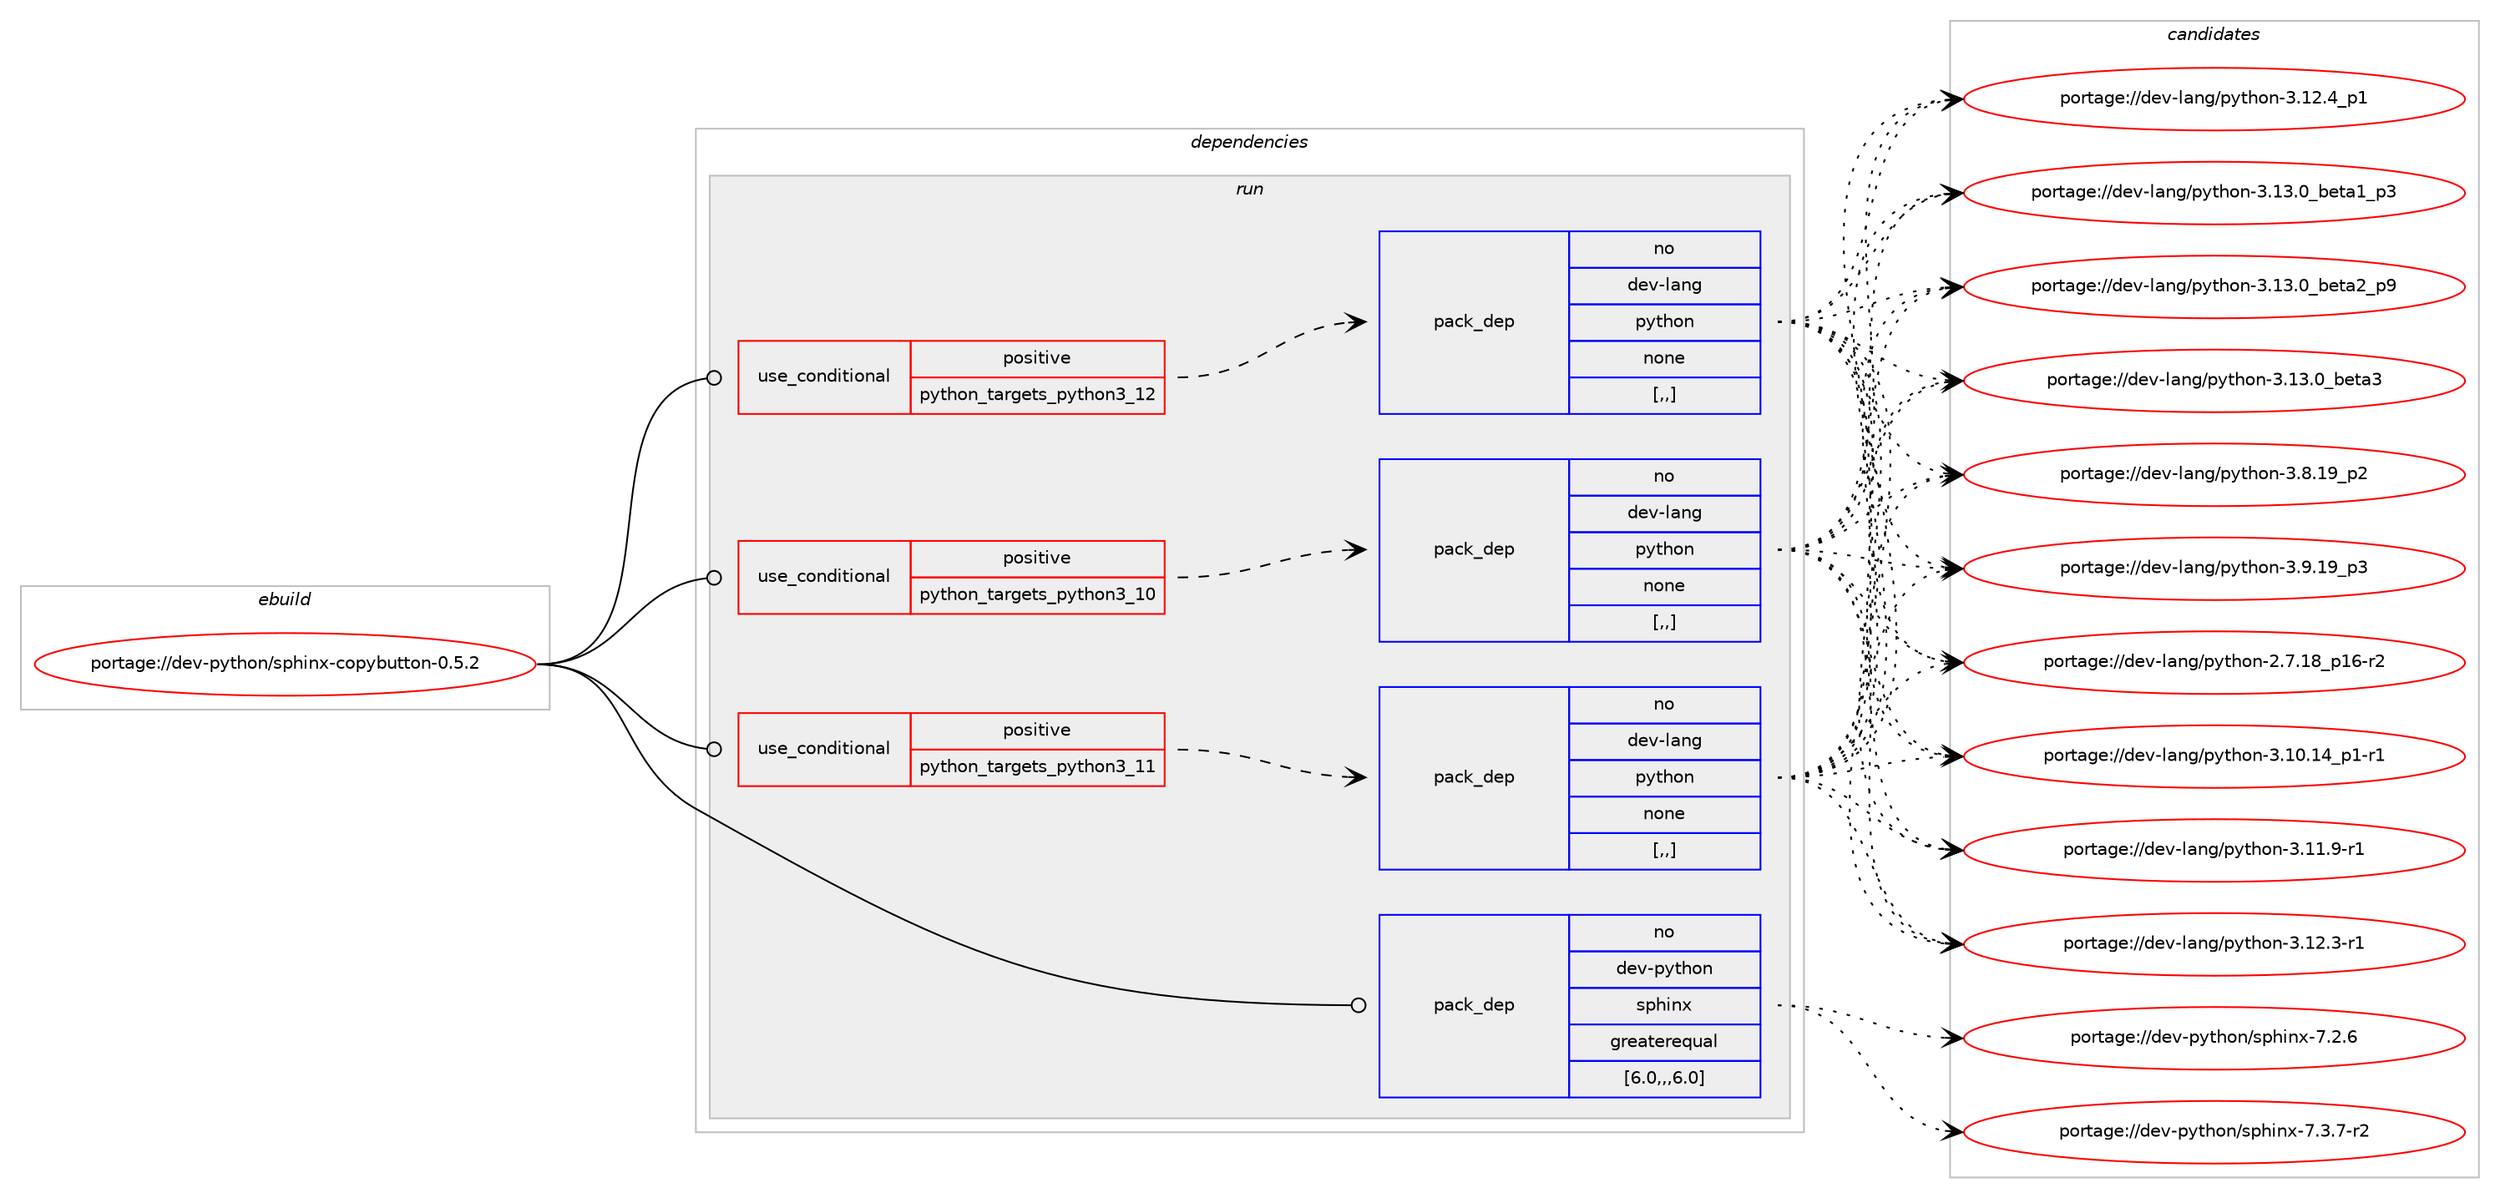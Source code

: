 digraph prolog {

# *************
# Graph options
# *************

newrank=true;
concentrate=true;
compound=true;
graph [rankdir=LR,fontname=Helvetica,fontsize=10,ranksep=1.5];#, ranksep=2.5, nodesep=0.2];
edge  [arrowhead=vee];
node  [fontname=Helvetica,fontsize=10];

# **********
# The ebuild
# **********

subgraph cluster_leftcol {
color=gray;
rank=same;
label=<<i>ebuild</i>>;
id [label="portage://dev-python/sphinx-copybutton-0.5.2", color=red, width=4, href="../dev-python/sphinx-copybutton-0.5.2.svg"];
}

# ****************
# The dependencies
# ****************

subgraph cluster_midcol {
color=gray;
label=<<i>dependencies</i>>;
subgraph cluster_compile {
fillcolor="#eeeeee";
style=filled;
label=<<i>compile</i>>;
}
subgraph cluster_compileandrun {
fillcolor="#eeeeee";
style=filled;
label=<<i>compile and run</i>>;
}
subgraph cluster_run {
fillcolor="#eeeeee";
style=filled;
label=<<i>run</i>>;
subgraph cond38533 {
dependency159821 [label=<<TABLE BORDER="0" CELLBORDER="1" CELLSPACING="0" CELLPADDING="4"><TR><TD ROWSPAN="3" CELLPADDING="10">use_conditional</TD></TR><TR><TD>positive</TD></TR><TR><TD>python_targets_python3_10</TD></TR></TABLE>>, shape=none, color=red];
subgraph pack120050 {
dependency159822 [label=<<TABLE BORDER="0" CELLBORDER="1" CELLSPACING="0" CELLPADDING="4" WIDTH="220"><TR><TD ROWSPAN="6" CELLPADDING="30">pack_dep</TD></TR><TR><TD WIDTH="110">no</TD></TR><TR><TD>dev-lang</TD></TR><TR><TD>python</TD></TR><TR><TD>none</TD></TR><TR><TD>[,,]</TD></TR></TABLE>>, shape=none, color=blue];
}
dependency159821:e -> dependency159822:w [weight=20,style="dashed",arrowhead="vee"];
}
id:e -> dependency159821:w [weight=20,style="solid",arrowhead="odot"];
subgraph cond38534 {
dependency159823 [label=<<TABLE BORDER="0" CELLBORDER="1" CELLSPACING="0" CELLPADDING="4"><TR><TD ROWSPAN="3" CELLPADDING="10">use_conditional</TD></TR><TR><TD>positive</TD></TR><TR><TD>python_targets_python3_11</TD></TR></TABLE>>, shape=none, color=red];
subgraph pack120051 {
dependency159824 [label=<<TABLE BORDER="0" CELLBORDER="1" CELLSPACING="0" CELLPADDING="4" WIDTH="220"><TR><TD ROWSPAN="6" CELLPADDING="30">pack_dep</TD></TR><TR><TD WIDTH="110">no</TD></TR><TR><TD>dev-lang</TD></TR><TR><TD>python</TD></TR><TR><TD>none</TD></TR><TR><TD>[,,]</TD></TR></TABLE>>, shape=none, color=blue];
}
dependency159823:e -> dependency159824:w [weight=20,style="dashed",arrowhead="vee"];
}
id:e -> dependency159823:w [weight=20,style="solid",arrowhead="odot"];
subgraph cond38535 {
dependency159825 [label=<<TABLE BORDER="0" CELLBORDER="1" CELLSPACING="0" CELLPADDING="4"><TR><TD ROWSPAN="3" CELLPADDING="10">use_conditional</TD></TR><TR><TD>positive</TD></TR><TR><TD>python_targets_python3_12</TD></TR></TABLE>>, shape=none, color=red];
subgraph pack120052 {
dependency159826 [label=<<TABLE BORDER="0" CELLBORDER="1" CELLSPACING="0" CELLPADDING="4" WIDTH="220"><TR><TD ROWSPAN="6" CELLPADDING="30">pack_dep</TD></TR><TR><TD WIDTH="110">no</TD></TR><TR><TD>dev-lang</TD></TR><TR><TD>python</TD></TR><TR><TD>none</TD></TR><TR><TD>[,,]</TD></TR></TABLE>>, shape=none, color=blue];
}
dependency159825:e -> dependency159826:w [weight=20,style="dashed",arrowhead="vee"];
}
id:e -> dependency159825:w [weight=20,style="solid",arrowhead="odot"];
subgraph pack120053 {
dependency159827 [label=<<TABLE BORDER="0" CELLBORDER="1" CELLSPACING="0" CELLPADDING="4" WIDTH="220"><TR><TD ROWSPAN="6" CELLPADDING="30">pack_dep</TD></TR><TR><TD WIDTH="110">no</TD></TR><TR><TD>dev-python</TD></TR><TR><TD>sphinx</TD></TR><TR><TD>greaterequal</TD></TR><TR><TD>[6.0,,,6.0]</TD></TR></TABLE>>, shape=none, color=blue];
}
id:e -> dependency159827:w [weight=20,style="solid",arrowhead="odot"];
}
}

# **************
# The candidates
# **************

subgraph cluster_choices {
rank=same;
color=gray;
label=<<i>candidates</i>>;

subgraph choice120050 {
color=black;
nodesep=1;
choice100101118451089711010347112121116104111110455046554649569511249544511450 [label="portage://dev-lang/python-2.7.18_p16-r2", color=red, width=4,href="../dev-lang/python-2.7.18_p16-r2.svg"];
choice100101118451089711010347112121116104111110455146494846495295112494511449 [label="portage://dev-lang/python-3.10.14_p1-r1", color=red, width=4,href="../dev-lang/python-3.10.14_p1-r1.svg"];
choice100101118451089711010347112121116104111110455146494946574511449 [label="portage://dev-lang/python-3.11.9-r1", color=red, width=4,href="../dev-lang/python-3.11.9-r1.svg"];
choice100101118451089711010347112121116104111110455146495046514511449 [label="portage://dev-lang/python-3.12.3-r1", color=red, width=4,href="../dev-lang/python-3.12.3-r1.svg"];
choice100101118451089711010347112121116104111110455146495046529511249 [label="portage://dev-lang/python-3.12.4_p1", color=red, width=4,href="../dev-lang/python-3.12.4_p1.svg"];
choice10010111845108971101034711212111610411111045514649514648959810111697499511251 [label="portage://dev-lang/python-3.13.0_beta1_p3", color=red, width=4,href="../dev-lang/python-3.13.0_beta1_p3.svg"];
choice10010111845108971101034711212111610411111045514649514648959810111697509511257 [label="portage://dev-lang/python-3.13.0_beta2_p9", color=red, width=4,href="../dev-lang/python-3.13.0_beta2_p9.svg"];
choice1001011184510897110103471121211161041111104551464951464895981011169751 [label="portage://dev-lang/python-3.13.0_beta3", color=red, width=4,href="../dev-lang/python-3.13.0_beta3.svg"];
choice100101118451089711010347112121116104111110455146564649579511250 [label="portage://dev-lang/python-3.8.19_p2", color=red, width=4,href="../dev-lang/python-3.8.19_p2.svg"];
choice100101118451089711010347112121116104111110455146574649579511251 [label="portage://dev-lang/python-3.9.19_p3", color=red, width=4,href="../dev-lang/python-3.9.19_p3.svg"];
dependency159822:e -> choice100101118451089711010347112121116104111110455046554649569511249544511450:w [style=dotted,weight="100"];
dependency159822:e -> choice100101118451089711010347112121116104111110455146494846495295112494511449:w [style=dotted,weight="100"];
dependency159822:e -> choice100101118451089711010347112121116104111110455146494946574511449:w [style=dotted,weight="100"];
dependency159822:e -> choice100101118451089711010347112121116104111110455146495046514511449:w [style=dotted,weight="100"];
dependency159822:e -> choice100101118451089711010347112121116104111110455146495046529511249:w [style=dotted,weight="100"];
dependency159822:e -> choice10010111845108971101034711212111610411111045514649514648959810111697499511251:w [style=dotted,weight="100"];
dependency159822:e -> choice10010111845108971101034711212111610411111045514649514648959810111697509511257:w [style=dotted,weight="100"];
dependency159822:e -> choice1001011184510897110103471121211161041111104551464951464895981011169751:w [style=dotted,weight="100"];
dependency159822:e -> choice100101118451089711010347112121116104111110455146564649579511250:w [style=dotted,weight="100"];
dependency159822:e -> choice100101118451089711010347112121116104111110455146574649579511251:w [style=dotted,weight="100"];
}
subgraph choice120051 {
color=black;
nodesep=1;
choice100101118451089711010347112121116104111110455046554649569511249544511450 [label="portage://dev-lang/python-2.7.18_p16-r2", color=red, width=4,href="../dev-lang/python-2.7.18_p16-r2.svg"];
choice100101118451089711010347112121116104111110455146494846495295112494511449 [label="portage://dev-lang/python-3.10.14_p1-r1", color=red, width=4,href="../dev-lang/python-3.10.14_p1-r1.svg"];
choice100101118451089711010347112121116104111110455146494946574511449 [label="portage://dev-lang/python-3.11.9-r1", color=red, width=4,href="../dev-lang/python-3.11.9-r1.svg"];
choice100101118451089711010347112121116104111110455146495046514511449 [label="portage://dev-lang/python-3.12.3-r1", color=red, width=4,href="../dev-lang/python-3.12.3-r1.svg"];
choice100101118451089711010347112121116104111110455146495046529511249 [label="portage://dev-lang/python-3.12.4_p1", color=red, width=4,href="../dev-lang/python-3.12.4_p1.svg"];
choice10010111845108971101034711212111610411111045514649514648959810111697499511251 [label="portage://dev-lang/python-3.13.0_beta1_p3", color=red, width=4,href="../dev-lang/python-3.13.0_beta1_p3.svg"];
choice10010111845108971101034711212111610411111045514649514648959810111697509511257 [label="portage://dev-lang/python-3.13.0_beta2_p9", color=red, width=4,href="../dev-lang/python-3.13.0_beta2_p9.svg"];
choice1001011184510897110103471121211161041111104551464951464895981011169751 [label="portage://dev-lang/python-3.13.0_beta3", color=red, width=4,href="../dev-lang/python-3.13.0_beta3.svg"];
choice100101118451089711010347112121116104111110455146564649579511250 [label="portage://dev-lang/python-3.8.19_p2", color=red, width=4,href="../dev-lang/python-3.8.19_p2.svg"];
choice100101118451089711010347112121116104111110455146574649579511251 [label="portage://dev-lang/python-3.9.19_p3", color=red, width=4,href="../dev-lang/python-3.9.19_p3.svg"];
dependency159824:e -> choice100101118451089711010347112121116104111110455046554649569511249544511450:w [style=dotted,weight="100"];
dependency159824:e -> choice100101118451089711010347112121116104111110455146494846495295112494511449:w [style=dotted,weight="100"];
dependency159824:e -> choice100101118451089711010347112121116104111110455146494946574511449:w [style=dotted,weight="100"];
dependency159824:e -> choice100101118451089711010347112121116104111110455146495046514511449:w [style=dotted,weight="100"];
dependency159824:e -> choice100101118451089711010347112121116104111110455146495046529511249:w [style=dotted,weight="100"];
dependency159824:e -> choice10010111845108971101034711212111610411111045514649514648959810111697499511251:w [style=dotted,weight="100"];
dependency159824:e -> choice10010111845108971101034711212111610411111045514649514648959810111697509511257:w [style=dotted,weight="100"];
dependency159824:e -> choice1001011184510897110103471121211161041111104551464951464895981011169751:w [style=dotted,weight="100"];
dependency159824:e -> choice100101118451089711010347112121116104111110455146564649579511250:w [style=dotted,weight="100"];
dependency159824:e -> choice100101118451089711010347112121116104111110455146574649579511251:w [style=dotted,weight="100"];
}
subgraph choice120052 {
color=black;
nodesep=1;
choice100101118451089711010347112121116104111110455046554649569511249544511450 [label="portage://dev-lang/python-2.7.18_p16-r2", color=red, width=4,href="../dev-lang/python-2.7.18_p16-r2.svg"];
choice100101118451089711010347112121116104111110455146494846495295112494511449 [label="portage://dev-lang/python-3.10.14_p1-r1", color=red, width=4,href="../dev-lang/python-3.10.14_p1-r1.svg"];
choice100101118451089711010347112121116104111110455146494946574511449 [label="portage://dev-lang/python-3.11.9-r1", color=red, width=4,href="../dev-lang/python-3.11.9-r1.svg"];
choice100101118451089711010347112121116104111110455146495046514511449 [label="portage://dev-lang/python-3.12.3-r1", color=red, width=4,href="../dev-lang/python-3.12.3-r1.svg"];
choice100101118451089711010347112121116104111110455146495046529511249 [label="portage://dev-lang/python-3.12.4_p1", color=red, width=4,href="../dev-lang/python-3.12.4_p1.svg"];
choice10010111845108971101034711212111610411111045514649514648959810111697499511251 [label="portage://dev-lang/python-3.13.0_beta1_p3", color=red, width=4,href="../dev-lang/python-3.13.0_beta1_p3.svg"];
choice10010111845108971101034711212111610411111045514649514648959810111697509511257 [label="portage://dev-lang/python-3.13.0_beta2_p9", color=red, width=4,href="../dev-lang/python-3.13.0_beta2_p9.svg"];
choice1001011184510897110103471121211161041111104551464951464895981011169751 [label="portage://dev-lang/python-3.13.0_beta3", color=red, width=4,href="../dev-lang/python-3.13.0_beta3.svg"];
choice100101118451089711010347112121116104111110455146564649579511250 [label="portage://dev-lang/python-3.8.19_p2", color=red, width=4,href="../dev-lang/python-3.8.19_p2.svg"];
choice100101118451089711010347112121116104111110455146574649579511251 [label="portage://dev-lang/python-3.9.19_p3", color=red, width=4,href="../dev-lang/python-3.9.19_p3.svg"];
dependency159826:e -> choice100101118451089711010347112121116104111110455046554649569511249544511450:w [style=dotted,weight="100"];
dependency159826:e -> choice100101118451089711010347112121116104111110455146494846495295112494511449:w [style=dotted,weight="100"];
dependency159826:e -> choice100101118451089711010347112121116104111110455146494946574511449:w [style=dotted,weight="100"];
dependency159826:e -> choice100101118451089711010347112121116104111110455146495046514511449:w [style=dotted,weight="100"];
dependency159826:e -> choice100101118451089711010347112121116104111110455146495046529511249:w [style=dotted,weight="100"];
dependency159826:e -> choice10010111845108971101034711212111610411111045514649514648959810111697499511251:w [style=dotted,weight="100"];
dependency159826:e -> choice10010111845108971101034711212111610411111045514649514648959810111697509511257:w [style=dotted,weight="100"];
dependency159826:e -> choice1001011184510897110103471121211161041111104551464951464895981011169751:w [style=dotted,weight="100"];
dependency159826:e -> choice100101118451089711010347112121116104111110455146564649579511250:w [style=dotted,weight="100"];
dependency159826:e -> choice100101118451089711010347112121116104111110455146574649579511251:w [style=dotted,weight="100"];
}
subgraph choice120053 {
color=black;
nodesep=1;
choice1001011184511212111610411111047115112104105110120455546504654 [label="portage://dev-python/sphinx-7.2.6", color=red, width=4,href="../dev-python/sphinx-7.2.6.svg"];
choice10010111845112121116104111110471151121041051101204555465146554511450 [label="portage://dev-python/sphinx-7.3.7-r2", color=red, width=4,href="../dev-python/sphinx-7.3.7-r2.svg"];
dependency159827:e -> choice1001011184511212111610411111047115112104105110120455546504654:w [style=dotted,weight="100"];
dependency159827:e -> choice10010111845112121116104111110471151121041051101204555465146554511450:w [style=dotted,weight="100"];
}
}

}
